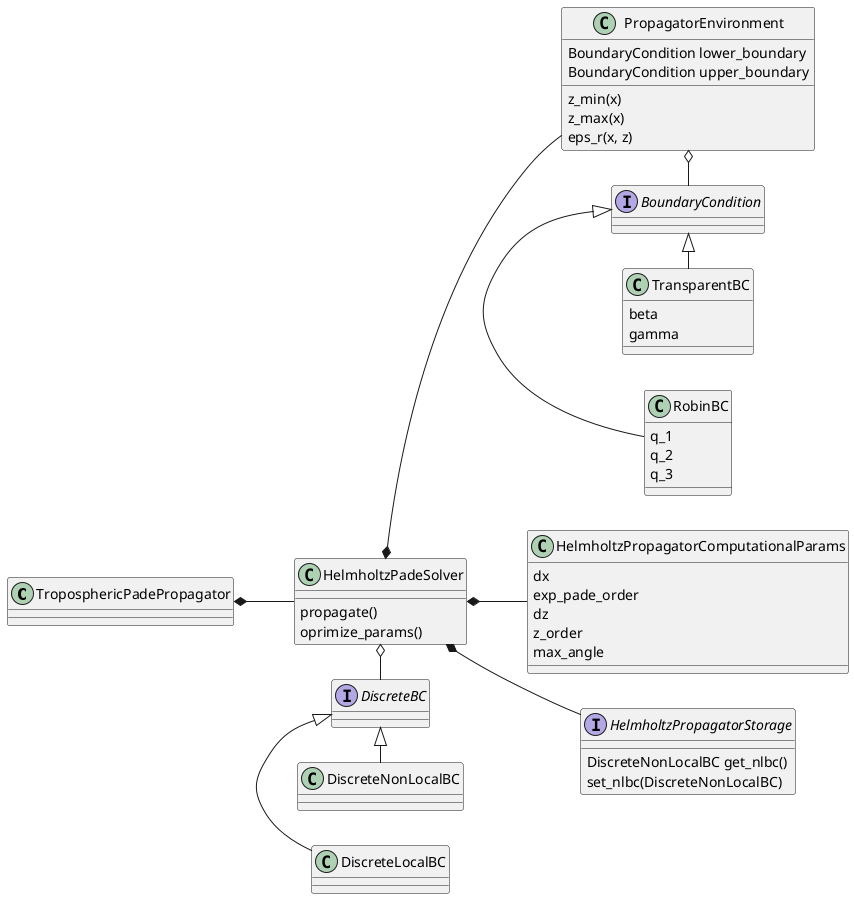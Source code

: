 @startuml
left to right direction

TroposphericPadePropagator *--HelmholtzPadeSolver

class HelmholtzPadeSolver {
    propagate()
    oprimize_params()
}

class HelmholtzPropagatorComputationalParams {
dx
exp_pade_order
dz
z_order
max_angle
}

interface HelmholtzPropagatorStorage {
DiscreteNonLocalBC get_nlbc()
set_nlbc(DiscreteNonLocalBC)
}

HelmholtzPadeSolver *-- HelmholtzPropagatorComputationalParams
HelmholtzPadeSolver *-- PropagatorEnvironment
HelmholtzPadeSolver *-- HelmholtzPropagatorStorage
HelmholtzPadeSolver o- DiscreteBC

BoundaryCondition <|- RobinBC
BoundaryCondition <|- TransparentBC

interface BoundaryCondition {

}

class RobinBC {
q_1
q_2
q_3
}

class TransparentBC {
beta
gamma
}

interface DiscreteBC {

}

class DiscreteLocalBC {

}

class DiscreteNonLocalBC {

}

DiscreteBC <|- DiscreteLocalBC
DiscreteBC <|- DiscreteNonLocalBC

PropagatorEnvironment o- BoundaryCondition

class PropagatorEnvironment {
BoundaryCondition lower_boundary
BoundaryCondition upper_boundary
z_min(x)
z_max(x)
eps_r(x, z)
}

@enduml